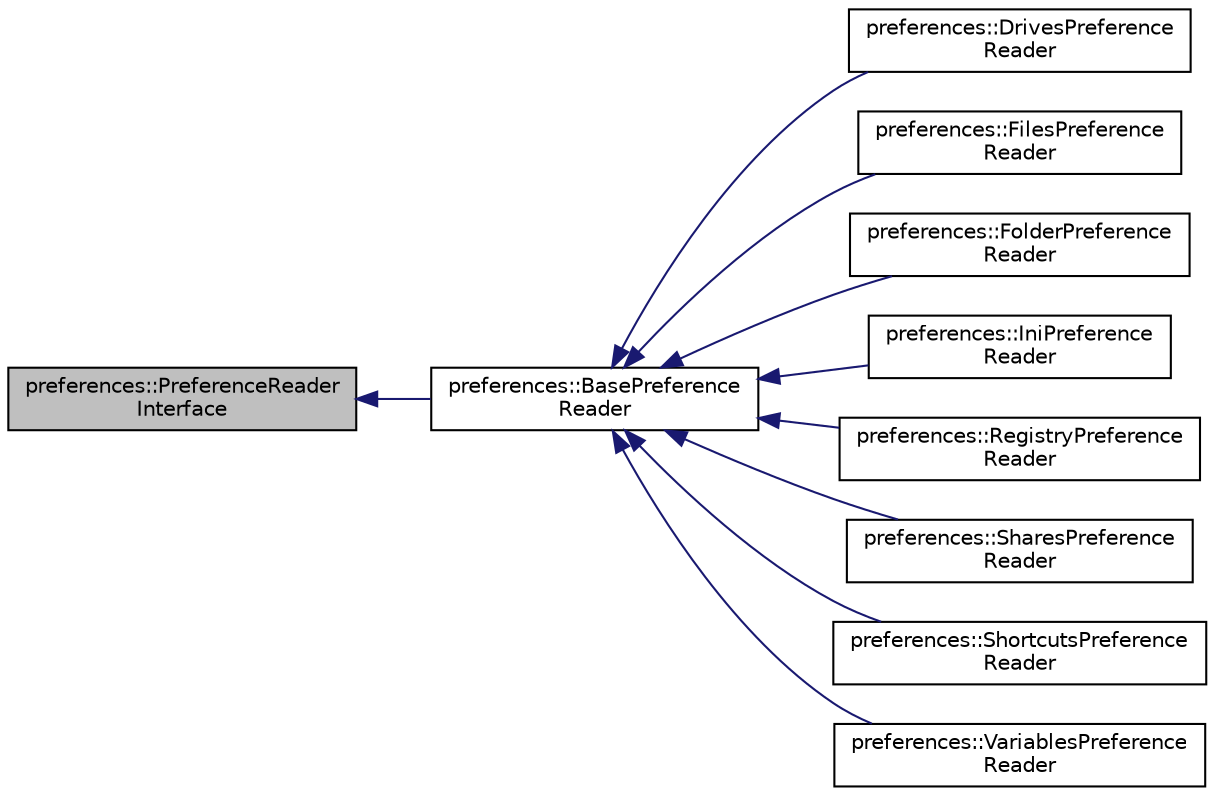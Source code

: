 digraph "preferences::PreferenceReaderInterface"
{
 // LATEX_PDF_SIZE
  edge [fontname="Helvetica",fontsize="10",labelfontname="Helvetica",labelfontsize="10"];
  node [fontname="Helvetica",fontsize="10",shape=record];
  rankdir="LR";
  Node1 [label="preferences::PreferenceReader\lInterface",height=0.2,width=0.4,color="black", fillcolor="grey75", style="filled", fontcolor="black",tooltip=" "];
  Node1 -> Node2 [dir="back",color="midnightblue",fontsize="10",style="solid",fontname="Helvetica"];
  Node2 [label="preferences::BasePreference\lReader",height=0.2,width=0.4,color="black", fillcolor="white", style="filled",URL="$classpreferences_1_1_base_preference_reader.html",tooltip=" "];
  Node2 -> Node3 [dir="back",color="midnightblue",fontsize="10",style="solid",fontname="Helvetica"];
  Node3 [label="preferences::DrivesPreference\lReader",height=0.2,width=0.4,color="black", fillcolor="white", style="filled",URL="$classpreferences_1_1_drives_preference_reader.html",tooltip=" "];
  Node2 -> Node4 [dir="back",color="midnightblue",fontsize="10",style="solid",fontname="Helvetica"];
  Node4 [label="preferences::FilesPreference\lReader",height=0.2,width=0.4,color="black", fillcolor="white", style="filled",URL="$classpreferences_1_1_files_preference_reader.html",tooltip=" "];
  Node2 -> Node5 [dir="back",color="midnightblue",fontsize="10",style="solid",fontname="Helvetica"];
  Node5 [label="preferences::FolderPreference\lReader",height=0.2,width=0.4,color="black", fillcolor="white", style="filled",URL="$classpreferences_1_1_folder_preference_reader.html",tooltip=" "];
  Node2 -> Node6 [dir="back",color="midnightblue",fontsize="10",style="solid",fontname="Helvetica"];
  Node6 [label="preferences::IniPreference\lReader",height=0.2,width=0.4,color="black", fillcolor="white", style="filled",URL="$classpreferences_1_1_ini_preference_reader.html",tooltip=" "];
  Node2 -> Node7 [dir="back",color="midnightblue",fontsize="10",style="solid",fontname="Helvetica"];
  Node7 [label="preferences::RegistryPreference\lReader",height=0.2,width=0.4,color="black", fillcolor="white", style="filled",URL="$classpreferences_1_1_registry_preference_reader.html",tooltip=" "];
  Node2 -> Node8 [dir="back",color="midnightblue",fontsize="10",style="solid",fontname="Helvetica"];
  Node8 [label="preferences::SharesPreference\lReader",height=0.2,width=0.4,color="black", fillcolor="white", style="filled",URL="$classpreferences_1_1_shares_preference_reader.html",tooltip=" "];
  Node2 -> Node9 [dir="back",color="midnightblue",fontsize="10",style="solid",fontname="Helvetica"];
  Node9 [label="preferences::ShortcutsPreference\lReader",height=0.2,width=0.4,color="black", fillcolor="white", style="filled",URL="$classpreferences_1_1_shortcuts_preference_reader.html",tooltip=" "];
  Node2 -> Node10 [dir="back",color="midnightblue",fontsize="10",style="solid",fontname="Helvetica"];
  Node10 [label="preferences::VariablesPreference\lReader",height=0.2,width=0.4,color="black", fillcolor="white", style="filled",URL="$classpreferences_1_1_variables_preference_reader.html",tooltip=" "];
}
